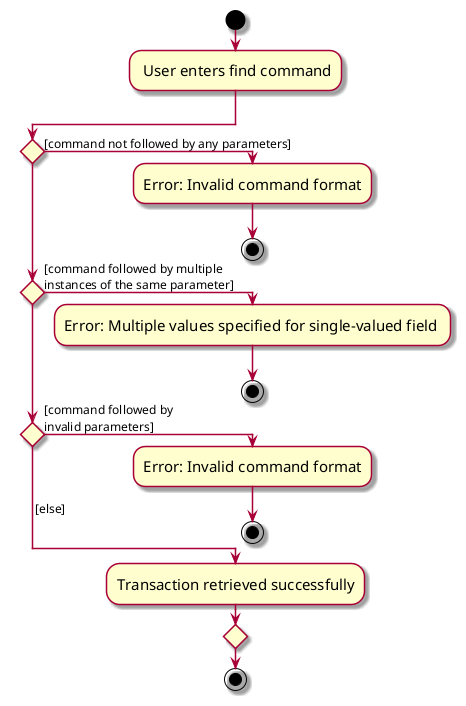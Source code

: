 @startuml
!pragma useVerticalIf on
skin rose
skinparam ActivityFontSize 15
skinparam ArrowFontSize 12
start

: User enters find command;

if () then (

[command not followed by any parameters])
  :Error: Invalid command format;
  stop


elseif () then (



[command followed by multiple
instances of the same parameter])

  :Error: Multiple values specified for single-valued field ;
  stop

elseif () then (


[command followed by
invalid parameters])

  :Error: Invalid command format;
  stop


else (

 [else]
)
  :Transaction retrieved successfully;

endif

stop

@enduml
